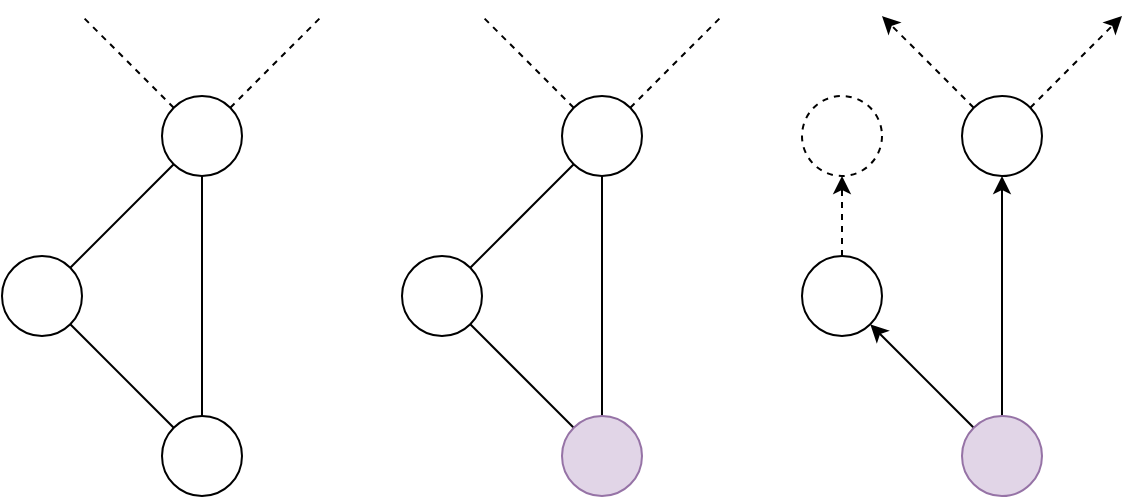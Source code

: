 <mxfile version="11.1.1" type="device"><diagram id="EYxSCnobcHscRS75th9N" name="Page-1"><mxGraphModel dx="1185" dy="736" grid="1" gridSize="10" guides="1" tooltips="1" connect="1" arrows="1" fold="1" page="1" pageScale="1" pageWidth="850" pageHeight="1100" math="0" shadow="0"><root><mxCell id="0"/><mxCell id="1" parent="0"/><mxCell id="Q4FNmkigxb-3fQdfQSCu-3" style="rounded=0;orthogonalLoop=1;jettySize=auto;html=1;endArrow=none;endFill=0;" edge="1" parent="1" source="Q4FNmkigxb-3fQdfQSCu-1" target="Q4FNmkigxb-3fQdfQSCu-2"><mxGeometry relative="1" as="geometry"/></mxCell><mxCell id="Q4FNmkigxb-3fQdfQSCu-5" style="rounded=0;orthogonalLoop=1;jettySize=auto;html=1;endArrow=none;endFill=0;" edge="1" parent="1" source="Q4FNmkigxb-3fQdfQSCu-1" target="Q4FNmkigxb-3fQdfQSCu-4"><mxGeometry relative="1" as="geometry"/></mxCell><mxCell id="Q4FNmkigxb-3fQdfQSCu-1" value="" style="ellipse;whiteSpace=wrap;html=1;aspect=fixed;" vertex="1" parent="1"><mxGeometry x="240" y="360" width="40" height="40" as="geometry"/></mxCell><mxCell id="Q4FNmkigxb-3fQdfQSCu-6" style="rounded=0;orthogonalLoop=1;jettySize=auto;html=1;endArrow=none;endFill=0;" edge="1" parent="1" source="Q4FNmkigxb-3fQdfQSCu-2" target="Q4FNmkigxb-3fQdfQSCu-4"><mxGeometry relative="1" as="geometry"/></mxCell><mxCell id="Q4FNmkigxb-3fQdfQSCu-2" value="" style="ellipse;whiteSpace=wrap;html=1;aspect=fixed;" vertex="1" parent="1"><mxGeometry x="160" y="280" width="40" height="40" as="geometry"/></mxCell><mxCell id="Q4FNmkigxb-3fQdfQSCu-7" style="edgeStyle=none;rounded=0;orthogonalLoop=1;jettySize=auto;html=1;endArrow=none;endFill=0;dashed=1;" edge="1" parent="1" source="Q4FNmkigxb-3fQdfQSCu-4"><mxGeometry relative="1" as="geometry"><mxPoint x="200" y="160.0" as="targetPoint"/></mxGeometry></mxCell><mxCell id="Q4FNmkigxb-3fQdfQSCu-8" style="edgeStyle=none;rounded=0;orthogonalLoop=1;jettySize=auto;html=1;endArrow=none;endFill=0;dashed=1;" edge="1" parent="1" source="Q4FNmkigxb-3fQdfQSCu-4"><mxGeometry relative="1" as="geometry"><mxPoint x="320" y="160.0" as="targetPoint"/></mxGeometry></mxCell><mxCell id="Q4FNmkigxb-3fQdfQSCu-4" value="" style="ellipse;whiteSpace=wrap;html=1;aspect=fixed;" vertex="1" parent="1"><mxGeometry x="240" y="200" width="40" height="40" as="geometry"/></mxCell><mxCell id="Q4FNmkigxb-3fQdfQSCu-9" style="rounded=0;orthogonalLoop=1;jettySize=auto;html=1;endArrow=none;endFill=0;" edge="1" parent="1" source="Q4FNmkigxb-3fQdfQSCu-11" target="Q4FNmkigxb-3fQdfQSCu-13"><mxGeometry relative="1" as="geometry"/></mxCell><mxCell id="Q4FNmkigxb-3fQdfQSCu-10" style="rounded=0;orthogonalLoop=1;jettySize=auto;html=1;endArrow=none;endFill=0;" edge="1" parent="1" source="Q4FNmkigxb-3fQdfQSCu-11" target="Q4FNmkigxb-3fQdfQSCu-16"><mxGeometry relative="1" as="geometry"/></mxCell><mxCell id="Q4FNmkigxb-3fQdfQSCu-11" value="" style="ellipse;whiteSpace=wrap;html=1;aspect=fixed;fillColor=#e1d5e7;strokeColor=#9673a6;" vertex="1" parent="1"><mxGeometry x="440" y="360" width="40" height="40" as="geometry"/></mxCell><mxCell id="Q4FNmkigxb-3fQdfQSCu-12" style="rounded=0;orthogonalLoop=1;jettySize=auto;html=1;endArrow=none;endFill=0;" edge="1" parent="1" source="Q4FNmkigxb-3fQdfQSCu-13" target="Q4FNmkigxb-3fQdfQSCu-16"><mxGeometry relative="1" as="geometry"/></mxCell><mxCell id="Q4FNmkigxb-3fQdfQSCu-13" value="" style="ellipse;whiteSpace=wrap;html=1;aspect=fixed;" vertex="1" parent="1"><mxGeometry x="360" y="280" width="40" height="40" as="geometry"/></mxCell><mxCell id="Q4FNmkigxb-3fQdfQSCu-14" style="edgeStyle=none;rounded=0;orthogonalLoop=1;jettySize=auto;html=1;endArrow=none;endFill=0;dashed=1;" edge="1" parent="1" source="Q4FNmkigxb-3fQdfQSCu-16"><mxGeometry relative="1" as="geometry"><mxPoint x="400" y="160.0" as="targetPoint"/></mxGeometry></mxCell><mxCell id="Q4FNmkigxb-3fQdfQSCu-15" style="edgeStyle=none;rounded=0;orthogonalLoop=1;jettySize=auto;html=1;endArrow=none;endFill=0;dashed=1;" edge="1" parent="1" source="Q4FNmkigxb-3fQdfQSCu-16"><mxGeometry relative="1" as="geometry"><mxPoint x="520" y="160.0" as="targetPoint"/></mxGeometry></mxCell><mxCell id="Q4FNmkigxb-3fQdfQSCu-16" value="" style="ellipse;whiteSpace=wrap;html=1;aspect=fixed;" vertex="1" parent="1"><mxGeometry x="440" y="200" width="40" height="40" as="geometry"/></mxCell><mxCell id="Q4FNmkigxb-3fQdfQSCu-17" style="rounded=0;orthogonalLoop=1;jettySize=auto;html=1;endArrow=classic;endFill=1;" edge="1" parent="1" source="Q4FNmkigxb-3fQdfQSCu-19" target="Q4FNmkigxb-3fQdfQSCu-21"><mxGeometry relative="1" as="geometry"/></mxCell><mxCell id="Q4FNmkigxb-3fQdfQSCu-18" style="rounded=0;orthogonalLoop=1;jettySize=auto;html=1;endArrow=classic;endFill=1;" edge="1" parent="1" source="Q4FNmkigxb-3fQdfQSCu-19" target="Q4FNmkigxb-3fQdfQSCu-24"><mxGeometry relative="1" as="geometry"/></mxCell><mxCell id="Q4FNmkigxb-3fQdfQSCu-19" value="" style="ellipse;whiteSpace=wrap;html=1;aspect=fixed;fillColor=#e1d5e7;strokeColor=#9673a6;" vertex="1" parent="1"><mxGeometry x="640" y="360" width="40" height="40" as="geometry"/></mxCell><mxCell id="Q4FNmkigxb-3fQdfQSCu-26" style="edgeStyle=none;rounded=0;orthogonalLoop=1;jettySize=auto;html=1;dashed=1;endArrow=classic;endFill=1;" edge="1" parent="1" source="Q4FNmkigxb-3fQdfQSCu-21" target="Q4FNmkigxb-3fQdfQSCu-25"><mxGeometry relative="1" as="geometry"/></mxCell><mxCell id="Q4FNmkigxb-3fQdfQSCu-21" value="" style="ellipse;whiteSpace=wrap;html=1;aspect=fixed;" vertex="1" parent="1"><mxGeometry x="560" y="280" width="40" height="40" as="geometry"/></mxCell><mxCell id="Q4FNmkigxb-3fQdfQSCu-22" style="edgeStyle=none;rounded=0;orthogonalLoop=1;jettySize=auto;html=1;endArrow=classic;endFill=1;dashed=1;" edge="1" parent="1" source="Q4FNmkigxb-3fQdfQSCu-24"><mxGeometry relative="1" as="geometry"><mxPoint x="600" y="160.0" as="targetPoint"/></mxGeometry></mxCell><mxCell id="Q4FNmkigxb-3fQdfQSCu-23" style="edgeStyle=none;rounded=0;orthogonalLoop=1;jettySize=auto;html=1;endArrow=classic;endFill=1;dashed=1;" edge="1" parent="1" source="Q4FNmkigxb-3fQdfQSCu-24"><mxGeometry relative="1" as="geometry"><mxPoint x="720" y="160.0" as="targetPoint"/></mxGeometry></mxCell><mxCell id="Q4FNmkigxb-3fQdfQSCu-24" value="" style="ellipse;whiteSpace=wrap;html=1;aspect=fixed;" vertex="1" parent="1"><mxGeometry x="640" y="200" width="40" height="40" as="geometry"/></mxCell><mxCell id="Q4FNmkigxb-3fQdfQSCu-25" value="" style="ellipse;whiteSpace=wrap;html=1;aspect=fixed;dashed=1;" vertex="1" parent="1"><mxGeometry x="560" y="200" width="40" height="40" as="geometry"/></mxCell></root></mxGraphModel></diagram></mxfile>